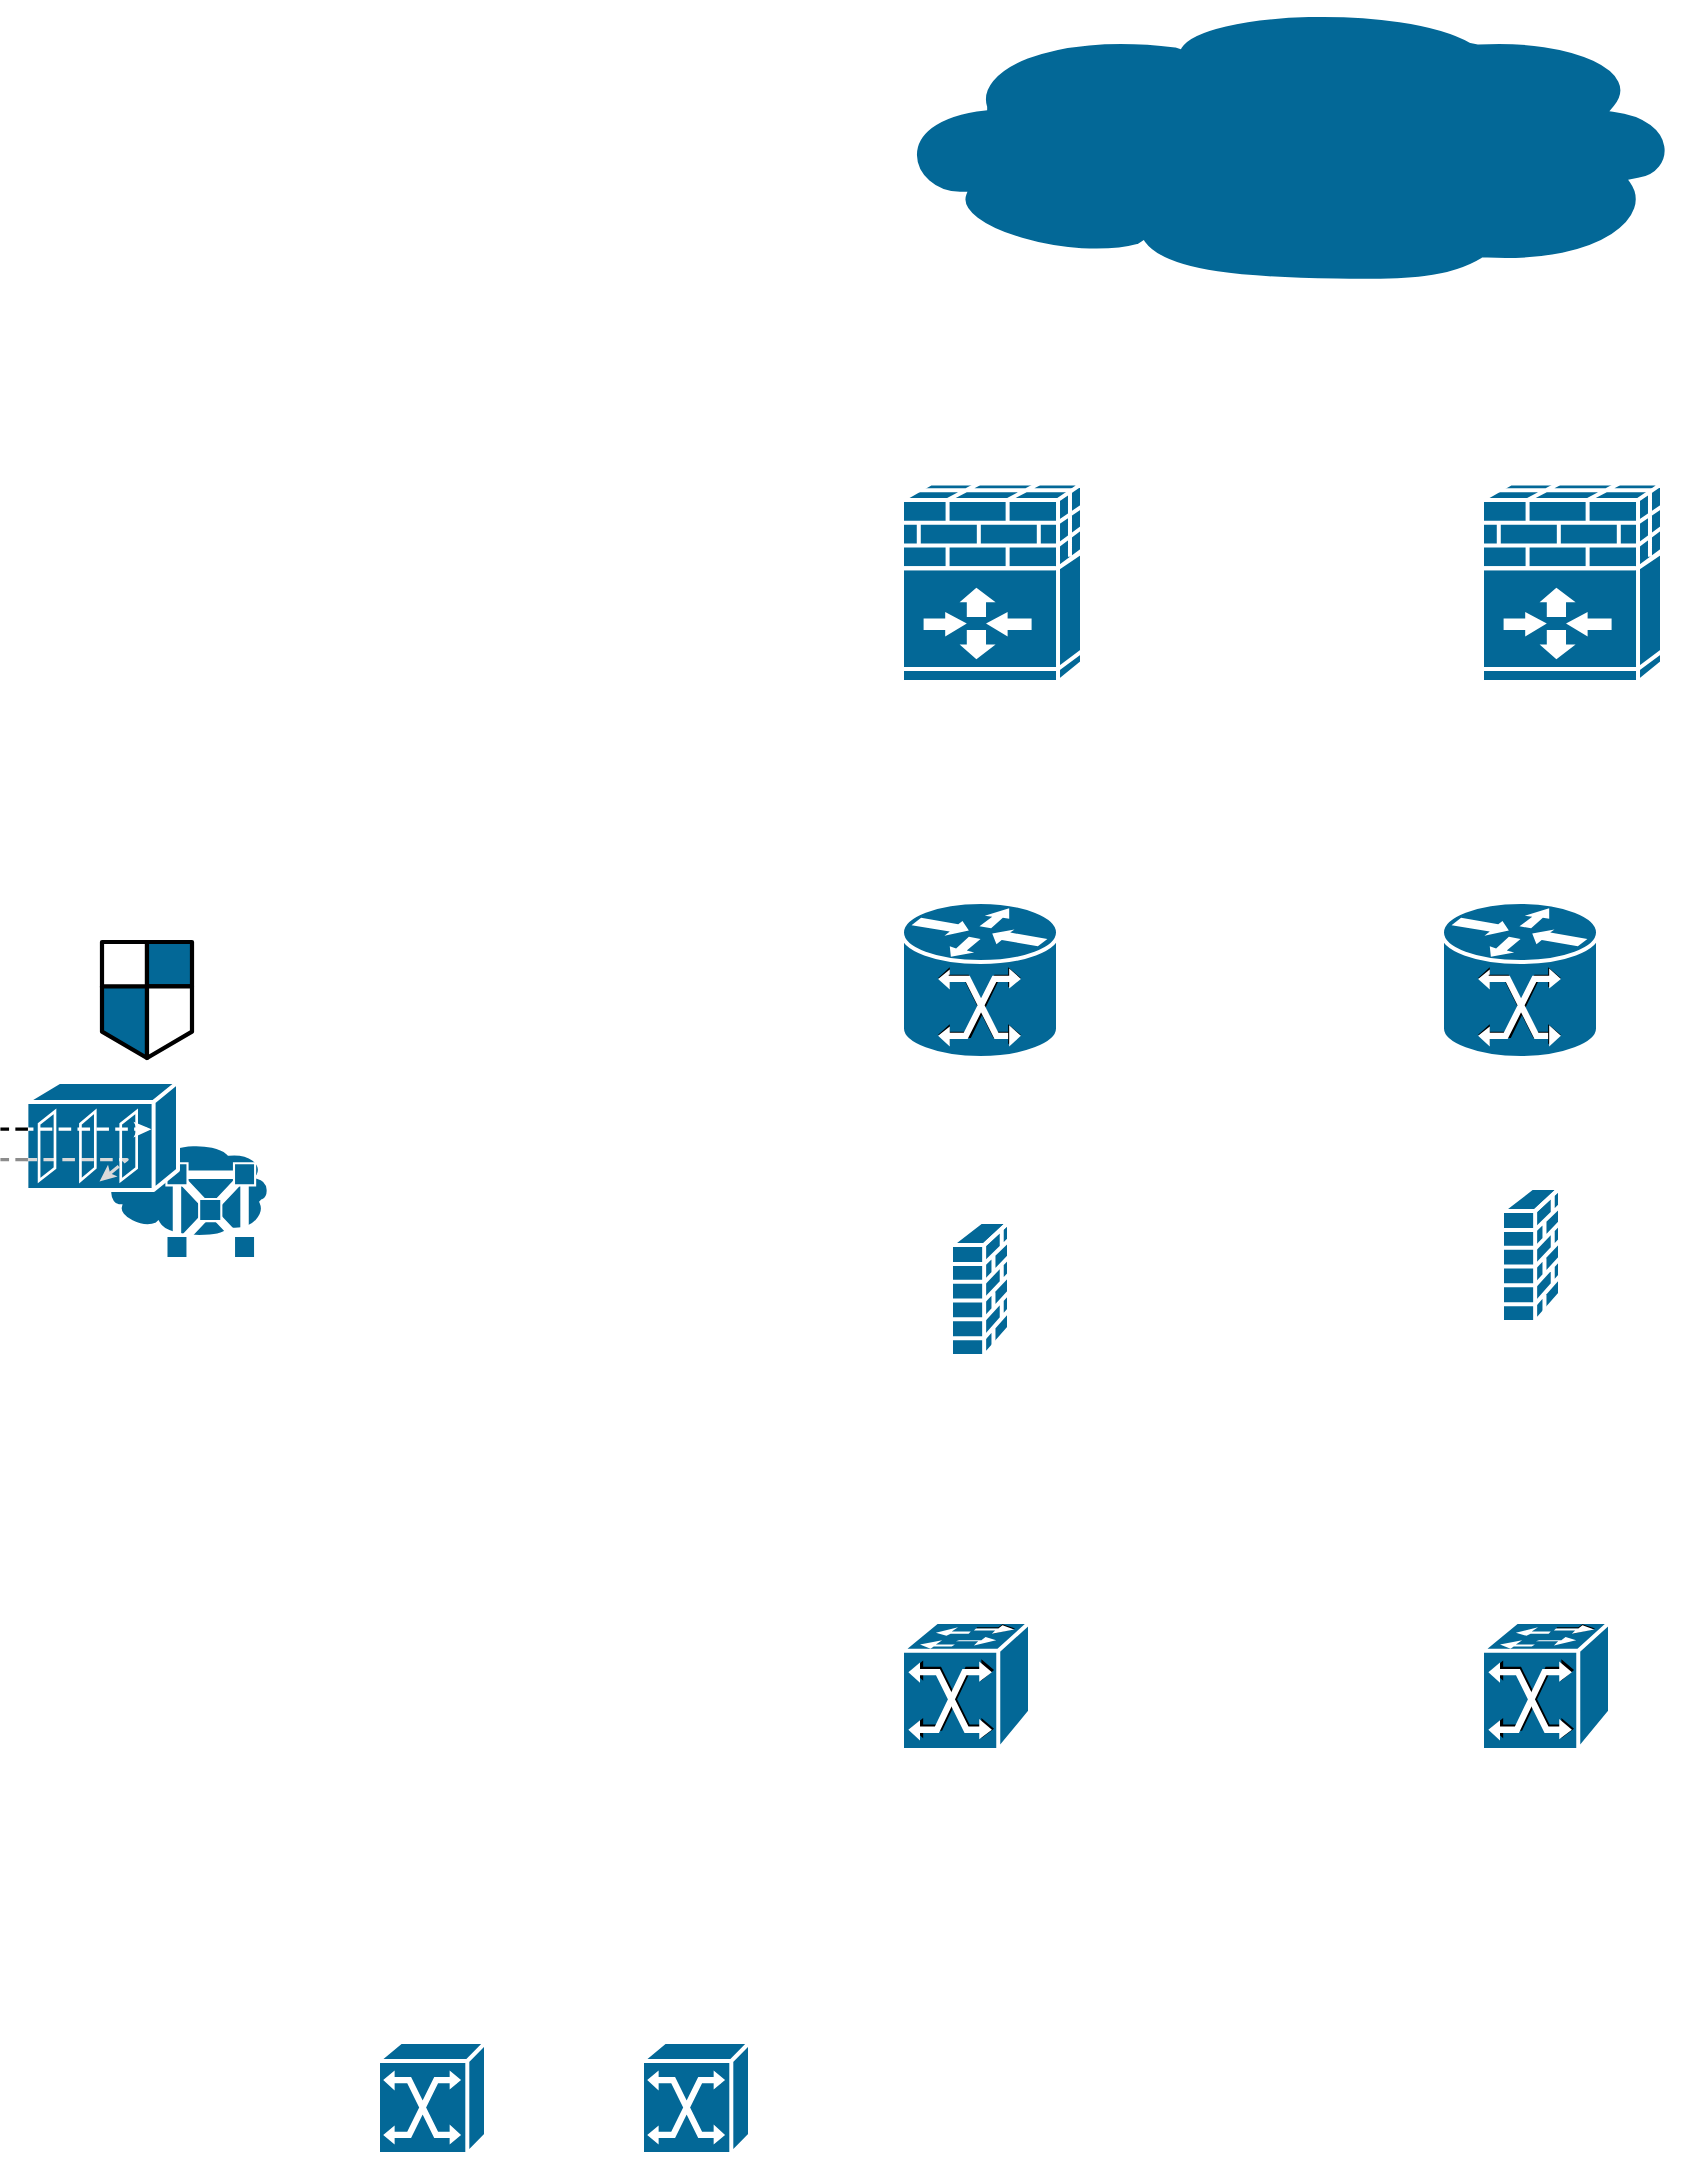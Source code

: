 <mxfile version="22.1.11" type="github">
  <diagram name="第 1 页" id="e8PkdAkC_buC88wBoFo7">
    <mxGraphModel dx="1314" dy="783" grid="1" gridSize="10" guides="1" tooltips="1" connect="1" arrows="1" fold="1" page="1" pageScale="1" pageWidth="1654" pageHeight="2336" math="0" shadow="0">
      <root>
        <mxCell id="0" />
        <mxCell id="1" parent="0" />
        <mxCell id="ve32dZPm960FdzRgtReY-1" value="" style="shape=mxgraph.cisco.storage.cloud;sketch=0;html=1;pointerEvents=1;dashed=0;fillColor=#036897;strokeColor=#ffffff;strokeWidth=2;verticalLabelPosition=bottom;verticalAlign=top;align=center;outlineConnect=0;" vertex="1" parent="1">
          <mxGeometry x="900" y="30" width="400" height="140" as="geometry" />
        </mxCell>
        <mxCell id="ve32dZPm960FdzRgtReY-2" value="" style="shape=mxgraph.cisco.switches.atm_fast_gigabit_etherswitch;sketch=0;html=1;pointerEvents=1;dashed=0;fillColor=#036897;strokeColor=#ffffff;strokeWidth=2;verticalLabelPosition=bottom;verticalAlign=top;align=center;outlineConnect=0;" vertex="1" parent="1">
          <mxGeometry x="910" y="840" width="64" height="64" as="geometry" />
        </mxCell>
        <mxCell id="ve32dZPm960FdzRgtReY-3" value="" style="shape=mxgraph.cisco.switches.atm_switch;sketch=0;html=1;pointerEvents=1;dashed=0;fillColor=#036897;strokeColor=#ffffff;strokeWidth=2;verticalLabelPosition=bottom;verticalAlign=top;align=center;outlineConnect=0;" vertex="1" parent="1">
          <mxGeometry x="648" y="1050" width="54" height="56" as="geometry" />
        </mxCell>
        <mxCell id="ve32dZPm960FdzRgtReY-4" value="" style="shape=mxgraph.cisco.switches.mgx_8000_multiservice_switch;sketch=0;html=1;pointerEvents=1;dashed=0;fillColor=#036897;strokeColor=#ffffff;strokeWidth=2;verticalLabelPosition=bottom;verticalAlign=top;align=center;outlineConnect=0;" vertex="1" parent="1">
          <mxGeometry x="910" y="480" width="78" height="78" as="geometry" />
        </mxCell>
        <mxCell id="ve32dZPm960FdzRgtReY-5" value="" style="shape=mxgraph.cisco.security.firewall;sketch=0;html=1;pointerEvents=1;dashed=0;fillColor=#036897;strokeColor=#ffffff;strokeWidth=2;verticalLabelPosition=bottom;verticalAlign=top;align=center;outlineConnect=0;" vertex="1" parent="1">
          <mxGeometry x="934.5" y="640" width="29" height="67" as="geometry" />
        </mxCell>
        <mxCell id="ve32dZPm960FdzRgtReY-6" value="" style="shape=mxgraph.cisco.security.ios_firewall;sketch=0;html=1;pointerEvents=1;dashed=0;fillColor=#036897;strokeColor=#ffffff;strokeWidth=2;verticalLabelPosition=bottom;verticalAlign=top;align=center;outlineConnect=0;" vertex="1" parent="1">
          <mxGeometry x="910" y="270" width="90" height="100" as="geometry" />
        </mxCell>
        <mxCell id="ve32dZPm960FdzRgtReY-7" value="" style="shape=mxgraph.cisco.security.network_security;sketch=0;html=1;pointerEvents=1;dashed=0;fillColor=#036897;strokeColor=#ffffff;strokeWidth=2;verticalLabelPosition=bottom;verticalAlign=top;align=center;outlineConnect=0;" vertex="1" parent="1">
          <mxGeometry x="510" y="500" width="45" height="58" as="geometry" />
        </mxCell>
        <mxCell id="ve32dZPm960FdzRgtReY-8" value="" style="shape=mxgraph.cisco.security.gatekeeper;sketch=0;html=1;pointerEvents=1;dashed=0;fillColor=#036897;strokeColor=#ffffff;strokeWidth=2;verticalLabelPosition=bottom;verticalAlign=top;align=center;outlineConnect=0;" vertex="1" parent="1">
          <mxGeometry x="510" y="599" width="85" height="59" as="geometry" />
        </mxCell>
        <mxCell id="ve32dZPm960FdzRgtReY-9" value="" style="shape=mxgraph.cisco.security.guard;sketch=0;html=1;pointerEvents=1;dashed=0;fillColor=#036897;strokeColor=#ffffff;strokeWidth=2;verticalLabelPosition=bottom;verticalAlign=top;align=center;outlineConnect=0;" vertex="1" parent="1">
          <mxGeometry x="460" y="570" width="88" height="54" as="geometry" />
        </mxCell>
        <mxCell id="ve32dZPm960FdzRgtReY-11" value="" style="shape=mxgraph.cisco.security.ios_firewall;sketch=0;html=1;pointerEvents=1;dashed=0;fillColor=#036897;strokeColor=#ffffff;strokeWidth=2;verticalLabelPosition=bottom;verticalAlign=top;align=center;outlineConnect=0;" vertex="1" parent="1">
          <mxGeometry x="1200" y="270" width="90" height="100" as="geometry" />
        </mxCell>
        <mxCell id="ve32dZPm960FdzRgtReY-12" value="" style="shape=mxgraph.cisco.switches.mgx_8000_multiservice_switch;sketch=0;html=1;pointerEvents=1;dashed=0;fillColor=#036897;strokeColor=#ffffff;strokeWidth=2;verticalLabelPosition=bottom;verticalAlign=top;align=center;outlineConnect=0;" vertex="1" parent="1">
          <mxGeometry x="1180" y="480" width="78" height="78" as="geometry" />
        </mxCell>
        <mxCell id="ve32dZPm960FdzRgtReY-13" value="" style="shape=mxgraph.cisco.security.firewall;sketch=0;html=1;pointerEvents=1;dashed=0;fillColor=#036897;strokeColor=#ffffff;strokeWidth=2;verticalLabelPosition=bottom;verticalAlign=top;align=center;outlineConnect=0;" vertex="1" parent="1">
          <mxGeometry x="1210" y="623" width="29" height="67" as="geometry" />
        </mxCell>
        <mxCell id="ve32dZPm960FdzRgtReY-14" value="" style="shape=mxgraph.cisco.switches.atm_fast_gigabit_etherswitch;sketch=0;html=1;pointerEvents=1;dashed=0;fillColor=#036897;strokeColor=#ffffff;strokeWidth=2;verticalLabelPosition=bottom;verticalAlign=top;align=center;outlineConnect=0;" vertex="1" parent="1">
          <mxGeometry x="1200" y="840" width="64" height="64" as="geometry" />
        </mxCell>
        <mxCell id="ve32dZPm960FdzRgtReY-15" value="" style="shape=mxgraph.cisco.switches.atm_switch;sketch=0;html=1;pointerEvents=1;dashed=0;fillColor=#036897;strokeColor=#ffffff;strokeWidth=2;verticalLabelPosition=bottom;verticalAlign=top;align=center;outlineConnect=0;" vertex="1" parent="1">
          <mxGeometry x="780" y="1050" width="54" height="56" as="geometry" />
        </mxCell>
      </root>
    </mxGraphModel>
  </diagram>
</mxfile>
